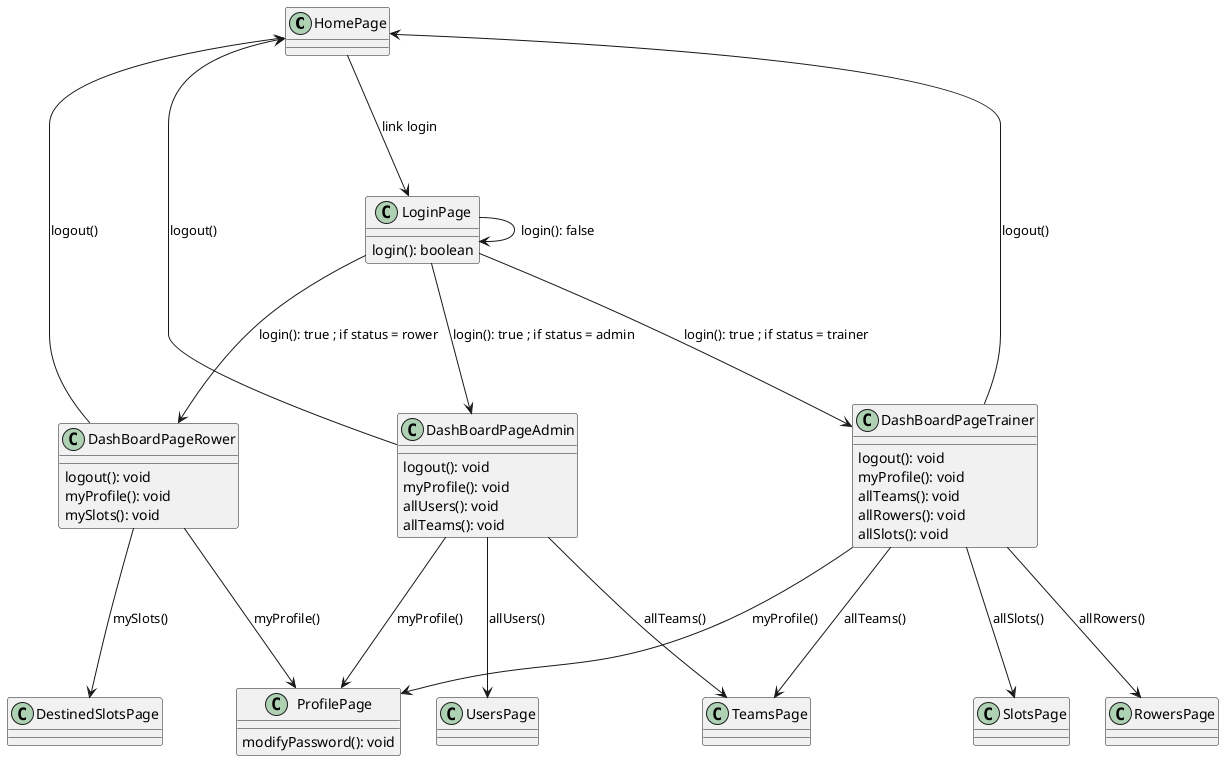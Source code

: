 @startuml ModeleStruct
class HomePage 

class LoginPage{
    login(): boolean
}

class DashBoardPageRower{
    logout(): void
    myProfile(): void
    mySlots(): void
}

class DashBoardPageAdmin{
    logout(): void
    myProfile(): void
    allUsers(): void
    allTeams(): void
}

class DashBoardPageTrainer{
    logout(): void
    myProfile(): void
    allTeams(): void
    allRowers(): void
    allSlots(): void
}

class ProfilePage {
    modifyPassword(): void
}

class TeamsPage {

}

class UsersPage {

}

class SlotsPage {

}

class RowersPage {

}

class DestinedSlotsPage {

}

HomePage ---> LoginPage : link login
LoginPage --> LoginPage : login(): false

LoginPage ---> DashBoardPageRower : login(): true ; if status = rower
LoginPage ---> DashBoardPageAdmin : login(): true ; if status = admin
LoginPage ---> DashBoardPageTrainer : login(): true ; if status = trainer

DashBoardPageRower ---> HomePage : logout()
DashBoardPageRower ---> ProfilePage : myProfile()
DashBoardPageRower ---> DestinedSlotsPage : mySlots()

DashBoardPageAdmin ---> HomePage : logout()
DashBoardPageAdmin ---> ProfilePage : myProfile()
DashBoardPageAdmin ---> UsersPage : allUsers()
DashBoardPageAdmin ---> TeamsPage : allTeams()

DashBoardPageTrainer ---> HomePage : logout()
DashBoardPageTrainer ---> ProfilePage : myProfile()
DashBoardPageTrainer ---> TeamsPage : allTeams()
DashBoardPageTrainer ---> SlotsPage : allSlots()
DashBoardPageTrainer ---> RowersPage : allRowers()

@enduml